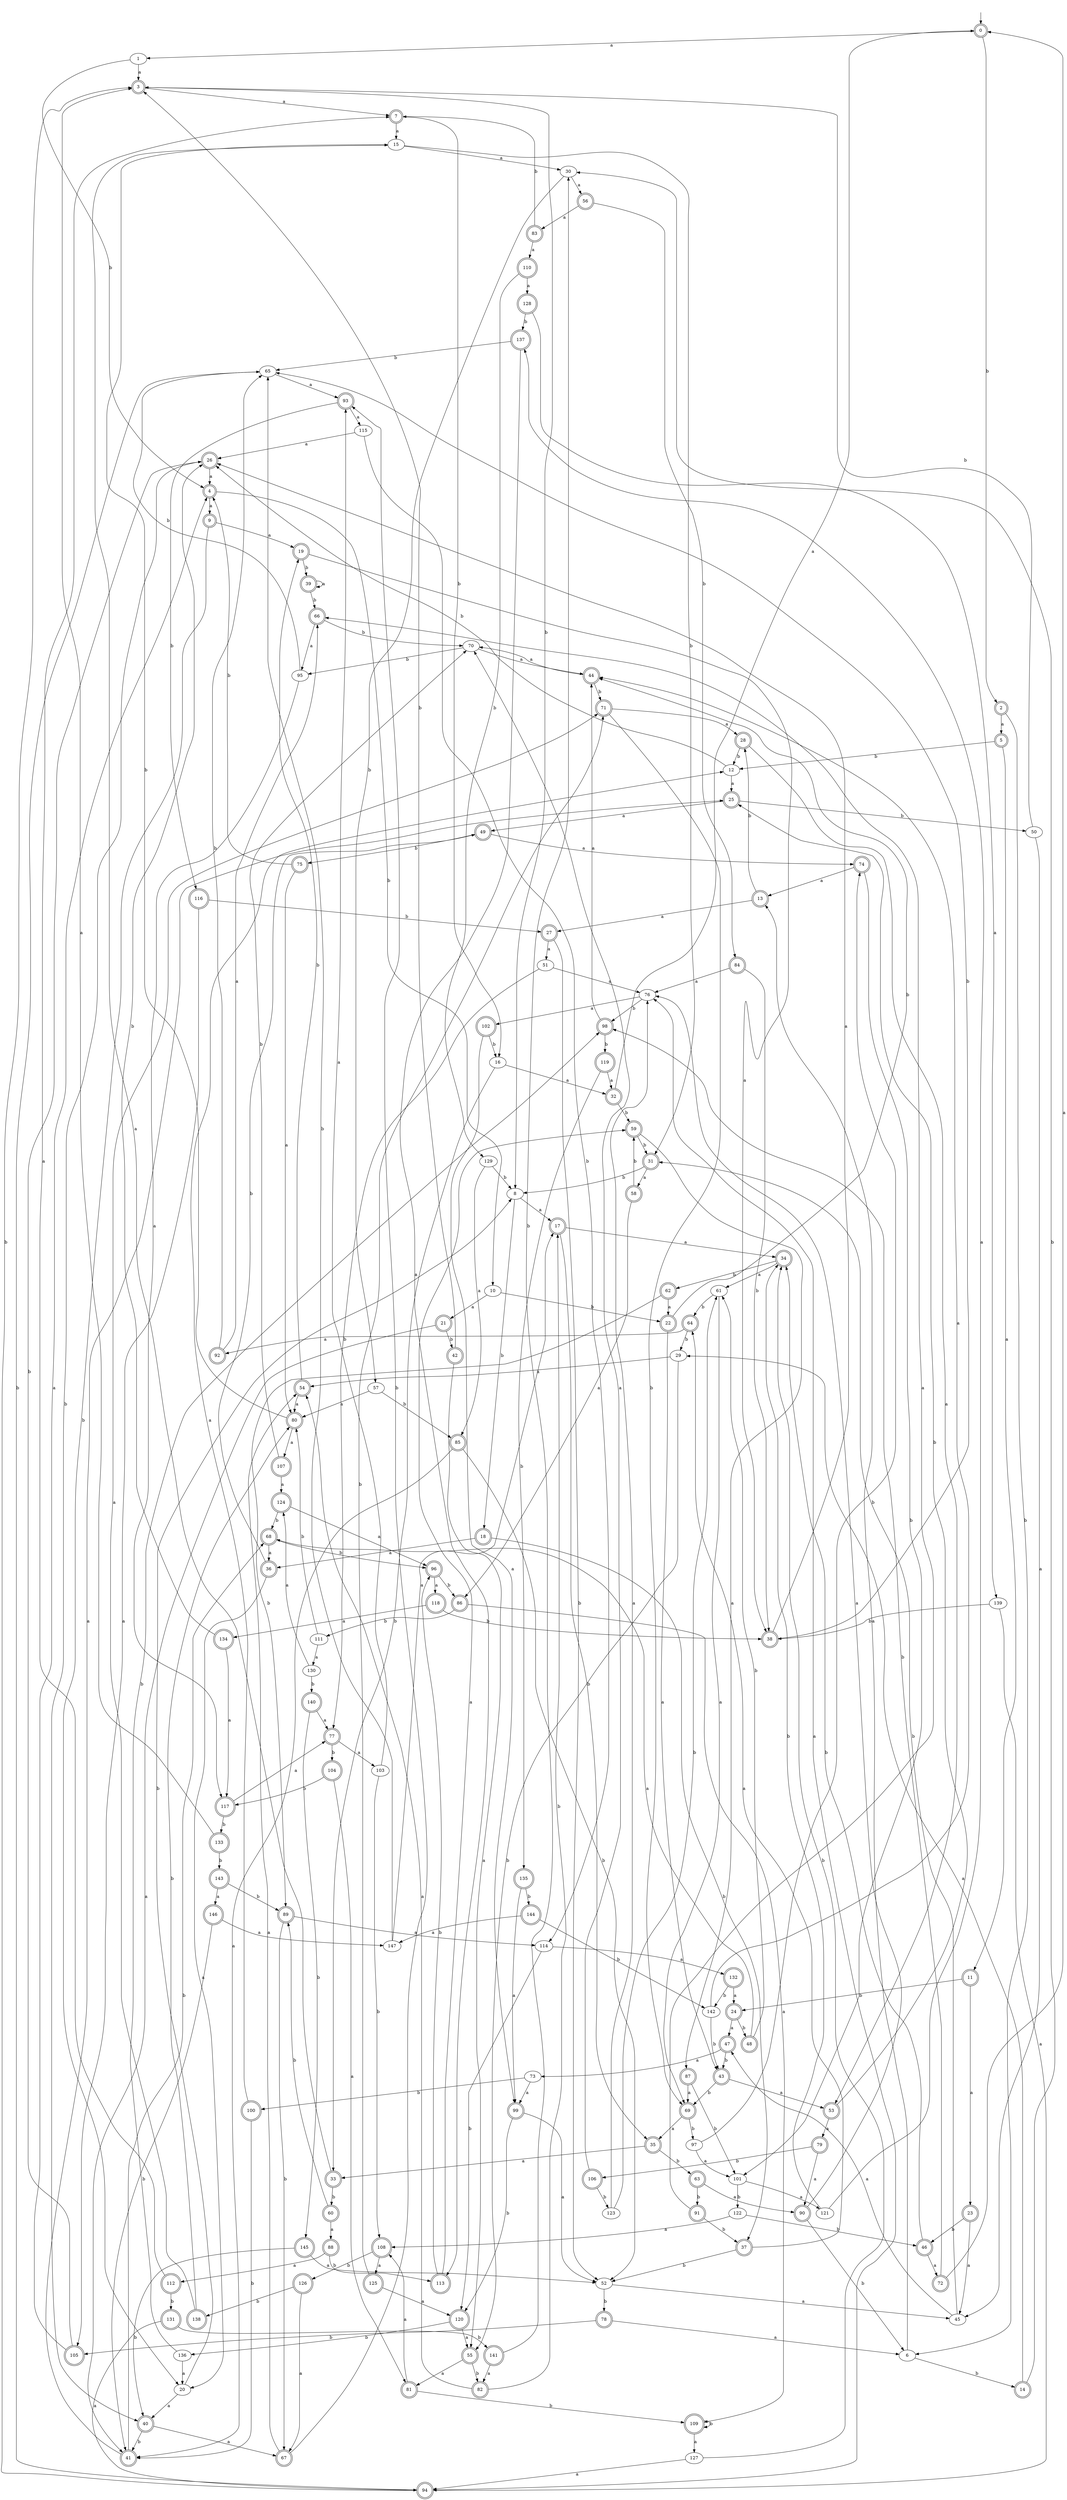 digraph RandomDFA {
  __start0 [label="", shape=none];
  __start0 -> 0 [label=""];
  0 [shape=circle] [shape=doublecircle]
  0 -> 1 [label="a"]
  0 -> 2 [label="b"]
  1
  1 -> 3 [label="a"]
  1 -> 4 [label="b"]
  2 [shape=doublecircle]
  2 -> 5 [label="a"]
  2 -> 6 [label="b"]
  3 [shape=doublecircle]
  3 -> 7 [label="a"]
  3 -> 8 [label="b"]
  4 [shape=doublecircle]
  4 -> 9 [label="a"]
  4 -> 10 [label="b"]
  5 [shape=doublecircle]
  5 -> 11 [label="a"]
  5 -> 12 [label="b"]
  6
  6 -> 13 [label="a"]
  6 -> 14 [label="b"]
  7 [shape=doublecircle]
  7 -> 15 [label="a"]
  7 -> 16 [label="b"]
  8
  8 -> 17 [label="a"]
  8 -> 18 [label="b"]
  9 [shape=doublecircle]
  9 -> 19 [label="a"]
  9 -> 20 [label="b"]
  10
  10 -> 21 [label="a"]
  10 -> 22 [label="b"]
  11 [shape=doublecircle]
  11 -> 23 [label="a"]
  11 -> 24 [label="b"]
  12
  12 -> 25 [label="a"]
  12 -> 26 [label="b"]
  13 [shape=doublecircle]
  13 -> 27 [label="a"]
  13 -> 28 [label="b"]
  14 [shape=doublecircle]
  14 -> 29 [label="a"]
  14 -> 30 [label="b"]
  15
  15 -> 30 [label="a"]
  15 -> 31 [label="b"]
  16
  16 -> 32 [label="a"]
  16 -> 33 [label="b"]
  17 [shape=doublecircle]
  17 -> 34 [label="a"]
  17 -> 35 [label="b"]
  18 [shape=doublecircle]
  18 -> 36 [label="a"]
  18 -> 37 [label="b"]
  19 [shape=doublecircle]
  19 -> 38 [label="a"]
  19 -> 39 [label="b"]
  20
  20 -> 40 [label="a"]
  20 -> 8 [label="b"]
  21 [shape=doublecircle]
  21 -> 41 [label="a"]
  21 -> 42 [label="b"]
  22 [shape=doublecircle]
  22 -> 43 [label="a"]
  22 -> 44 [label="b"]
  23 [shape=doublecircle]
  23 -> 45 [label="a"]
  23 -> 46 [label="b"]
  24 [shape=doublecircle]
  24 -> 47 [label="a"]
  24 -> 48 [label="b"]
  25 [shape=doublecircle]
  25 -> 49 [label="a"]
  25 -> 50 [label="b"]
  26 [shape=doublecircle]
  26 -> 4 [label="a"]
  26 -> 40 [label="b"]
  27 [shape=doublecircle]
  27 -> 51 [label="a"]
  27 -> 52 [label="b"]
  28 [shape=doublecircle]
  28 -> 53 [label="a"]
  28 -> 12 [label="b"]
  29
  29 -> 54 [label="a"]
  29 -> 55 [label="b"]
  30
  30 -> 56 [label="a"]
  30 -> 57 [label="b"]
  31 [shape=doublecircle]
  31 -> 58 [label="a"]
  31 -> 8 [label="b"]
  32 [shape=doublecircle]
  32 -> 0 [label="a"]
  32 -> 59 [label="b"]
  33 [shape=doublecircle]
  33 -> 15 [label="a"]
  33 -> 60 [label="b"]
  34 [shape=doublecircle]
  34 -> 61 [label="a"]
  34 -> 62 [label="b"]
  35 [shape=doublecircle]
  35 -> 33 [label="a"]
  35 -> 63 [label="b"]
  36 [shape=doublecircle]
  36 -> 20 [label="a"]
  36 -> 49 [label="b"]
  37 [shape=doublecircle]
  37 -> 64 [label="a"]
  37 -> 52 [label="b"]
  38 [shape=doublecircle]
  38 -> 26 [label="a"]
  38 -> 65 [label="b"]
  39 [shape=doublecircle]
  39 -> 39 [label="a"]
  39 -> 66 [label="b"]
  40 [shape=doublecircle]
  40 -> 67 [label="a"]
  40 -> 41 [label="b"]
  41 [shape=doublecircle]
  41 -> 25 [label="a"]
  41 -> 68 [label="b"]
  42 [shape=doublecircle]
  42 -> 55 [label="a"]
  42 -> 3 [label="b"]
  43 [shape=doublecircle]
  43 -> 53 [label="a"]
  43 -> 69 [label="b"]
  44 [shape=doublecircle]
  44 -> 70 [label="a"]
  44 -> 71 [label="b"]
  45
  45 -> 47 [label="a"]
  45 -> 31 [label="b"]
  46 [shape=doublecircle]
  46 -> 72 [label="a"]
  46 -> 34 [label="b"]
  47 [shape=doublecircle]
  47 -> 73 [label="a"]
  47 -> 43 [label="b"]
  48 [shape=doublecircle]
  48 -> 68 [label="a"]
  48 -> 61 [label="b"]
  49 [shape=doublecircle]
  49 -> 74 [label="a"]
  49 -> 75 [label="b"]
  50
  50 -> 45 [label="a"]
  50 -> 3 [label="b"]
  51
  51 -> 76 [label="a"]
  51 -> 77 [label="b"]
  52
  52 -> 45 [label="a"]
  52 -> 78 [label="b"]
  53 [shape=doublecircle]
  53 -> 79 [label="a"]
  53 -> 25 [label="b"]
  54 [shape=doublecircle]
  54 -> 80 [label="a"]
  54 -> 19 [label="b"]
  55 [shape=doublecircle]
  55 -> 81 [label="a"]
  55 -> 82 [label="b"]
  56 [shape=doublecircle]
  56 -> 83 [label="a"]
  56 -> 84 [label="b"]
  57
  57 -> 80 [label="a"]
  57 -> 85 [label="b"]
  58 [shape=doublecircle]
  58 -> 86 [label="a"]
  58 -> 59 [label="b"]
  59 [shape=doublecircle]
  59 -> 87 [label="a"]
  59 -> 31 [label="b"]
  60 [shape=doublecircle]
  60 -> 88 [label="a"]
  60 -> 89 [label="b"]
  61
  61 -> 69 [label="a"]
  61 -> 64 [label="b"]
  62 [shape=doublecircle]
  62 -> 22 [label="a"]
  62 -> 89 [label="b"]
  63 [shape=doublecircle]
  63 -> 90 [label="a"]
  63 -> 91 [label="b"]
  64 [shape=doublecircle]
  64 -> 92 [label="a"]
  64 -> 29 [label="b"]
  65
  65 -> 93 [label="a"]
  65 -> 94 [label="b"]
  66 [shape=doublecircle]
  66 -> 95 [label="a"]
  66 -> 70 [label="b"]
  67 [shape=doublecircle]
  67 -> 54 [label="a"]
  67 -> 93 [label="b"]
  68 [shape=doublecircle]
  68 -> 36 [label="a"]
  68 -> 96 [label="b"]
  69 [shape=doublecircle]
  69 -> 35 [label="a"]
  69 -> 97 [label="b"]
  70
  70 -> 44 [label="a"]
  70 -> 95 [label="b"]
  71 [shape=doublecircle]
  71 -> 28 [label="a"]
  71 -> 69 [label="b"]
  72 [shape=doublecircle]
  72 -> 0 [label="a"]
  72 -> 98 [label="b"]
  73
  73 -> 99 [label="a"]
  73 -> 100 [label="b"]
  74 [shape=doublecircle]
  74 -> 13 [label="a"]
  74 -> 101 [label="b"]
  75 [shape=doublecircle]
  75 -> 80 [label="a"]
  75 -> 4 [label="b"]
  76
  76 -> 102 [label="a"]
  76 -> 98 [label="b"]
  77 [shape=doublecircle]
  77 -> 103 [label="a"]
  77 -> 104 [label="b"]
  78 [shape=doublecircle]
  78 -> 6 [label="a"]
  78 -> 105 [label="b"]
  79 [shape=doublecircle]
  79 -> 90 [label="a"]
  79 -> 106 [label="b"]
  80 [shape=doublecircle]
  80 -> 107 [label="a"]
  80 -> 15 [label="b"]
  81 [shape=doublecircle]
  81 -> 108 [label="a"]
  81 -> 109 [label="b"]
  82 [shape=doublecircle]
  82 -> 54 [label="a"]
  82 -> 17 [label="b"]
  83 [shape=doublecircle]
  83 -> 110 [label="a"]
  83 -> 7 [label="b"]
  84 [shape=doublecircle]
  84 -> 76 [label="a"]
  84 -> 38 [label="b"]
  85 [shape=doublecircle]
  85 -> 41 [label="a"]
  85 -> 52 [label="b"]
  86 [shape=doublecircle]
  86 -> 109 [label="a"]
  86 -> 111 [label="b"]
  87 [shape=doublecircle]
  87 -> 69 [label="a"]
  87 -> 101 [label="b"]
  88 [shape=doublecircle]
  88 -> 112 [label="a"]
  88 -> 113 [label="b"]
  89 [shape=doublecircle]
  89 -> 114 [label="a"]
  89 -> 67 [label="b"]
  90 [shape=doublecircle]
  90 -> 76 [label="a"]
  90 -> 6 [label="b"]
  91 [shape=doublecircle]
  91 -> 66 [label="a"]
  91 -> 37 [label="b"]
  92 [shape=doublecircle]
  92 -> 66 [label="a"]
  92 -> 65 [label="b"]
  93 [shape=doublecircle]
  93 -> 115 [label="a"]
  93 -> 116 [label="b"]
  94 [shape=doublecircle]
  94 -> 76 [label="a"]
  94 -> 3 [label="b"]
  95
  95 -> 117 [label="a"]
  95 -> 65 [label="b"]
  96 [shape=doublecircle]
  96 -> 118 [label="a"]
  96 -> 86 [label="b"]
  97
  97 -> 101 [label="a"]
  97 -> 74 [label="b"]
  98 [shape=doublecircle]
  98 -> 44 [label="a"]
  98 -> 119 [label="b"]
  99 [shape=doublecircle]
  99 -> 52 [label="a"]
  99 -> 120 [label="b"]
  100 [shape=doublecircle]
  100 -> 12 [label="a"]
  100 -> 41 [label="b"]
  101
  101 -> 121 [label="a"]
  101 -> 122 [label="b"]
  102 [shape=doublecircle]
  102 -> 99 [label="a"]
  102 -> 16 [label="b"]
  103
  103 -> 93 [label="a"]
  103 -> 108 [label="b"]
  104 [shape=doublecircle]
  104 -> 81 [label="a"]
  104 -> 117 [label="b"]
  105 [shape=doublecircle]
  105 -> 4 [label="a"]
  105 -> 26 [label="b"]
  106 [shape=doublecircle]
  106 -> 70 [label="a"]
  106 -> 123 [label="b"]
  107 [shape=doublecircle]
  107 -> 124 [label="a"]
  107 -> 70 [label="b"]
  108 [shape=doublecircle]
  108 -> 125 [label="a"]
  108 -> 126 [label="b"]
  109 [shape=doublecircle]
  109 -> 127 [label="a"]
  109 -> 109 [label="b"]
  110 [shape=doublecircle]
  110 -> 128 [label="a"]
  110 -> 129 [label="b"]
  111
  111 -> 130 [label="a"]
  111 -> 80 [label="b"]
  112 [shape=doublecircle]
  112 -> 7 [label="a"]
  112 -> 131 [label="b"]
  113 [shape=doublecircle]
  113 -> 59 [label="a"]
  113 -> 96 [label="b"]
  114
  114 -> 132 [label="a"]
  114 -> 120 [label="b"]
  115
  115 -> 26 [label="a"]
  115 -> 114 [label="b"]
  116 [shape=doublecircle]
  116 -> 105 [label="a"]
  116 -> 27 [label="b"]
  117 [shape=doublecircle]
  117 -> 77 [label="a"]
  117 -> 133 [label="b"]
  118 [shape=doublecircle]
  118 -> 134 [label="a"]
  118 -> 38 [label="b"]
  119 [shape=doublecircle]
  119 -> 32 [label="a"]
  119 -> 135 [label="b"]
  120 [shape=doublecircle]
  120 -> 55 [label="a"]
  120 -> 136 [label="b"]
  121
  121 -> 137 [label="a"]
  121 -> 34 [label="b"]
  122
  122 -> 108 [label="a"]
  122 -> 46 [label="b"]
  123
  123 -> 76 [label="a"]
  123 -> 61 [label="b"]
  124 [shape=doublecircle]
  124 -> 96 [label="a"]
  124 -> 68 [label="b"]
  125 [shape=doublecircle]
  125 -> 120 [label="a"]
  125 -> 71 [label="b"]
  126 [shape=doublecircle]
  126 -> 67 [label="a"]
  126 -> 138 [label="b"]
  127
  127 -> 94 [label="a"]
  127 -> 34 [label="b"]
  128 [shape=doublecircle]
  128 -> 139 [label="a"]
  128 -> 137 [label="b"]
  129
  129 -> 85 [label="a"]
  129 -> 8 [label="b"]
  130
  130 -> 124 [label="a"]
  130 -> 140 [label="b"]
  131 [shape=doublecircle]
  131 -> 94 [label="a"]
  131 -> 141 [label="b"]
  132 [shape=doublecircle]
  132 -> 24 [label="a"]
  132 -> 142 [label="b"]
  133 [shape=doublecircle]
  133 -> 3 [label="a"]
  133 -> 143 [label="b"]
  134 [shape=doublecircle]
  134 -> 117 [label="a"]
  134 -> 26 [label="b"]
  135 [shape=doublecircle]
  135 -> 99 [label="a"]
  135 -> 144 [label="b"]
  136
  136 -> 20 [label="a"]
  136 -> 98 [label="b"]
  137 [shape=doublecircle]
  137 -> 113 [label="a"]
  137 -> 65 [label="b"]
  138 [shape=doublecircle]
  138 -> 71 [label="a"]
  138 -> 80 [label="b"]
  139
  139 -> 94 [label="a"]
  139 -> 38 [label="b"]
  140 [shape=doublecircle]
  140 -> 77 [label="a"]
  140 -> 145 [label="b"]
  141 [shape=doublecircle]
  141 -> 82 [label="a"]
  141 -> 30 [label="b"]
  142
  142 -> 44 [label="a"]
  142 -> 43 [label="b"]
  143 [shape=doublecircle]
  143 -> 146 [label="a"]
  143 -> 89 [label="b"]
  144 [shape=doublecircle]
  144 -> 147 [label="a"]
  144 -> 142 [label="b"]
  145 [shape=doublecircle]
  145 -> 52 [label="a"]
  145 -> 40 [label="b"]
  146 [shape=doublecircle]
  146 -> 147 [label="a"]
  146 -> 41 [label="b"]
  147
  147 -> 17 [label="a"]
  147 -> 65 [label="b"]
}
